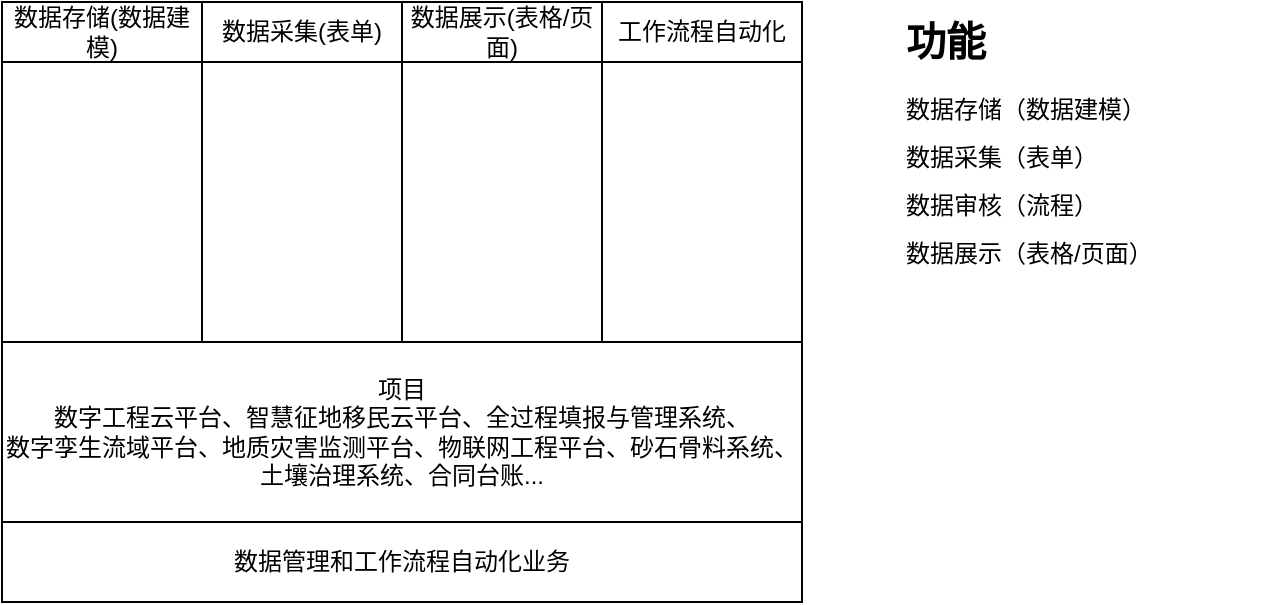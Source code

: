 <mxfile version="24.4.7" type="github">
  <diagram name="第 1 页" id="hqmDNaqgpVp4OsvsETol">
    <mxGraphModel dx="1434" dy="780" grid="1" gridSize="10" guides="1" tooltips="1" connect="1" arrows="1" fold="1" page="1" pageScale="1" pageWidth="827" pageHeight="1169" math="0" shadow="0">
      <root>
        <mxCell id="0" />
        <mxCell id="1" parent="0" />
        <mxCell id="Q9zDN7n71QJGZJ4GGURO-7" value="数据管理和工作流程自动化业务" style="rounded=0;whiteSpace=wrap;html=1;" parent="1" vertex="1">
          <mxGeometry x="80" y="420" width="400" height="40" as="geometry" />
        </mxCell>
        <mxCell id="Q9zDN7n71QJGZJ4GGURO-10" value="" style="rounded=0;whiteSpace=wrap;html=1;" parent="1" vertex="1">
          <mxGeometry x="80" y="160" width="400" height="260" as="geometry" />
        </mxCell>
        <mxCell id="Q9zDN7n71QJGZJ4GGURO-15" value="&lt;h1 style=&quot;margin-top: 0px; line-height: 100%;&quot;&gt;&lt;span style=&quot;font-size: 20px;&quot;&gt;功能&lt;/span&gt;&lt;/h1&gt;&lt;p style=&quot;line-height: 100%;&quot;&gt;数据存储（数据建模）&lt;/p&gt;&lt;p style=&quot;line-height: 100%;&quot;&gt;数据采集（表单）&lt;/p&gt;&lt;p style=&quot;line-height: 100%;&quot;&gt;数据审核（流程）&lt;/p&gt;&lt;p style=&quot;line-height: 100%;&quot;&gt;数据展示（表格/页面）&lt;/p&gt;" style="text;html=1;whiteSpace=wrap;overflow=hidden;rounded=0;" parent="1" vertex="1">
          <mxGeometry x="530" y="160" width="180" height="280" as="geometry" />
        </mxCell>
        <mxCell id="Q9zDN7n71QJGZJ4GGURO-16" value="" style="rounded=0;whiteSpace=wrap;html=1;" parent="1" vertex="1">
          <mxGeometry x="80" y="330" width="400" height="90" as="geometry" />
        </mxCell>
        <mxCell id="Q9zDN7n71QJGZJ4GGURO-18" value="项目&lt;div&gt;数字工程云平台、智慧征地移民云平台、全过程填报与管理系统、&lt;/div&gt;&lt;div&gt;数字孪生流域平台、地质灾害监测平台、物联网工程平台、砂石骨料系统、土壤治理系统、合同台账...&lt;/div&gt;" style="text;html=1;align=center;verticalAlign=middle;whiteSpace=wrap;rounded=0;" parent="1" vertex="1">
          <mxGeometry x="80" y="330" width="400" height="90" as="geometry" />
        </mxCell>
        <mxCell id="Q9zDN7n71QJGZJ4GGURO-23" value="" style="rounded=0;whiteSpace=wrap;html=1;" parent="1" vertex="1">
          <mxGeometry x="80" y="160" width="100" height="170" as="geometry" />
        </mxCell>
        <mxCell id="Q9zDN7n71QJGZJ4GGURO-24" value="" style="rounded=0;whiteSpace=wrap;html=1;" parent="1" vertex="1">
          <mxGeometry x="180" y="160" width="100" height="170" as="geometry" />
        </mxCell>
        <mxCell id="Q9zDN7n71QJGZJ4GGURO-25" value="" style="rounded=0;whiteSpace=wrap;html=1;" parent="1" vertex="1">
          <mxGeometry x="280" y="160" width="100" height="170" as="geometry" />
        </mxCell>
        <mxCell id="Q9zDN7n71QJGZJ4GGURO-26" value="" style="rounded=0;whiteSpace=wrap;html=1;" parent="1" vertex="1">
          <mxGeometry x="380" y="160" width="100" height="170" as="geometry" />
        </mxCell>
        <mxCell id="Q9zDN7n71QJGZJ4GGURO-27" value="数据存储(数据建模)" style="rounded=0;whiteSpace=wrap;html=1;" parent="1" vertex="1">
          <mxGeometry x="80" y="160" width="100" height="30" as="geometry" />
        </mxCell>
        <mxCell id="Q9zDN7n71QJGZJ4GGURO-28" value="数据采集(表单)" style="rounded=0;whiteSpace=wrap;html=1;" parent="1" vertex="1">
          <mxGeometry x="180" y="160" width="100" height="30" as="geometry" />
        </mxCell>
        <mxCell id="Q9zDN7n71QJGZJ4GGURO-29" value="数据展示(表格/页面)" style="rounded=0;whiteSpace=wrap;html=1;" parent="1" vertex="1">
          <mxGeometry x="280" y="160" width="100" height="30" as="geometry" />
        </mxCell>
        <mxCell id="Q9zDN7n71QJGZJ4GGURO-30" value="工作流程自动化" style="rounded=0;whiteSpace=wrap;html=1;" parent="1" vertex="1">
          <mxGeometry x="380" y="160" width="100" height="30" as="geometry" />
        </mxCell>
      </root>
    </mxGraphModel>
  </diagram>
</mxfile>
